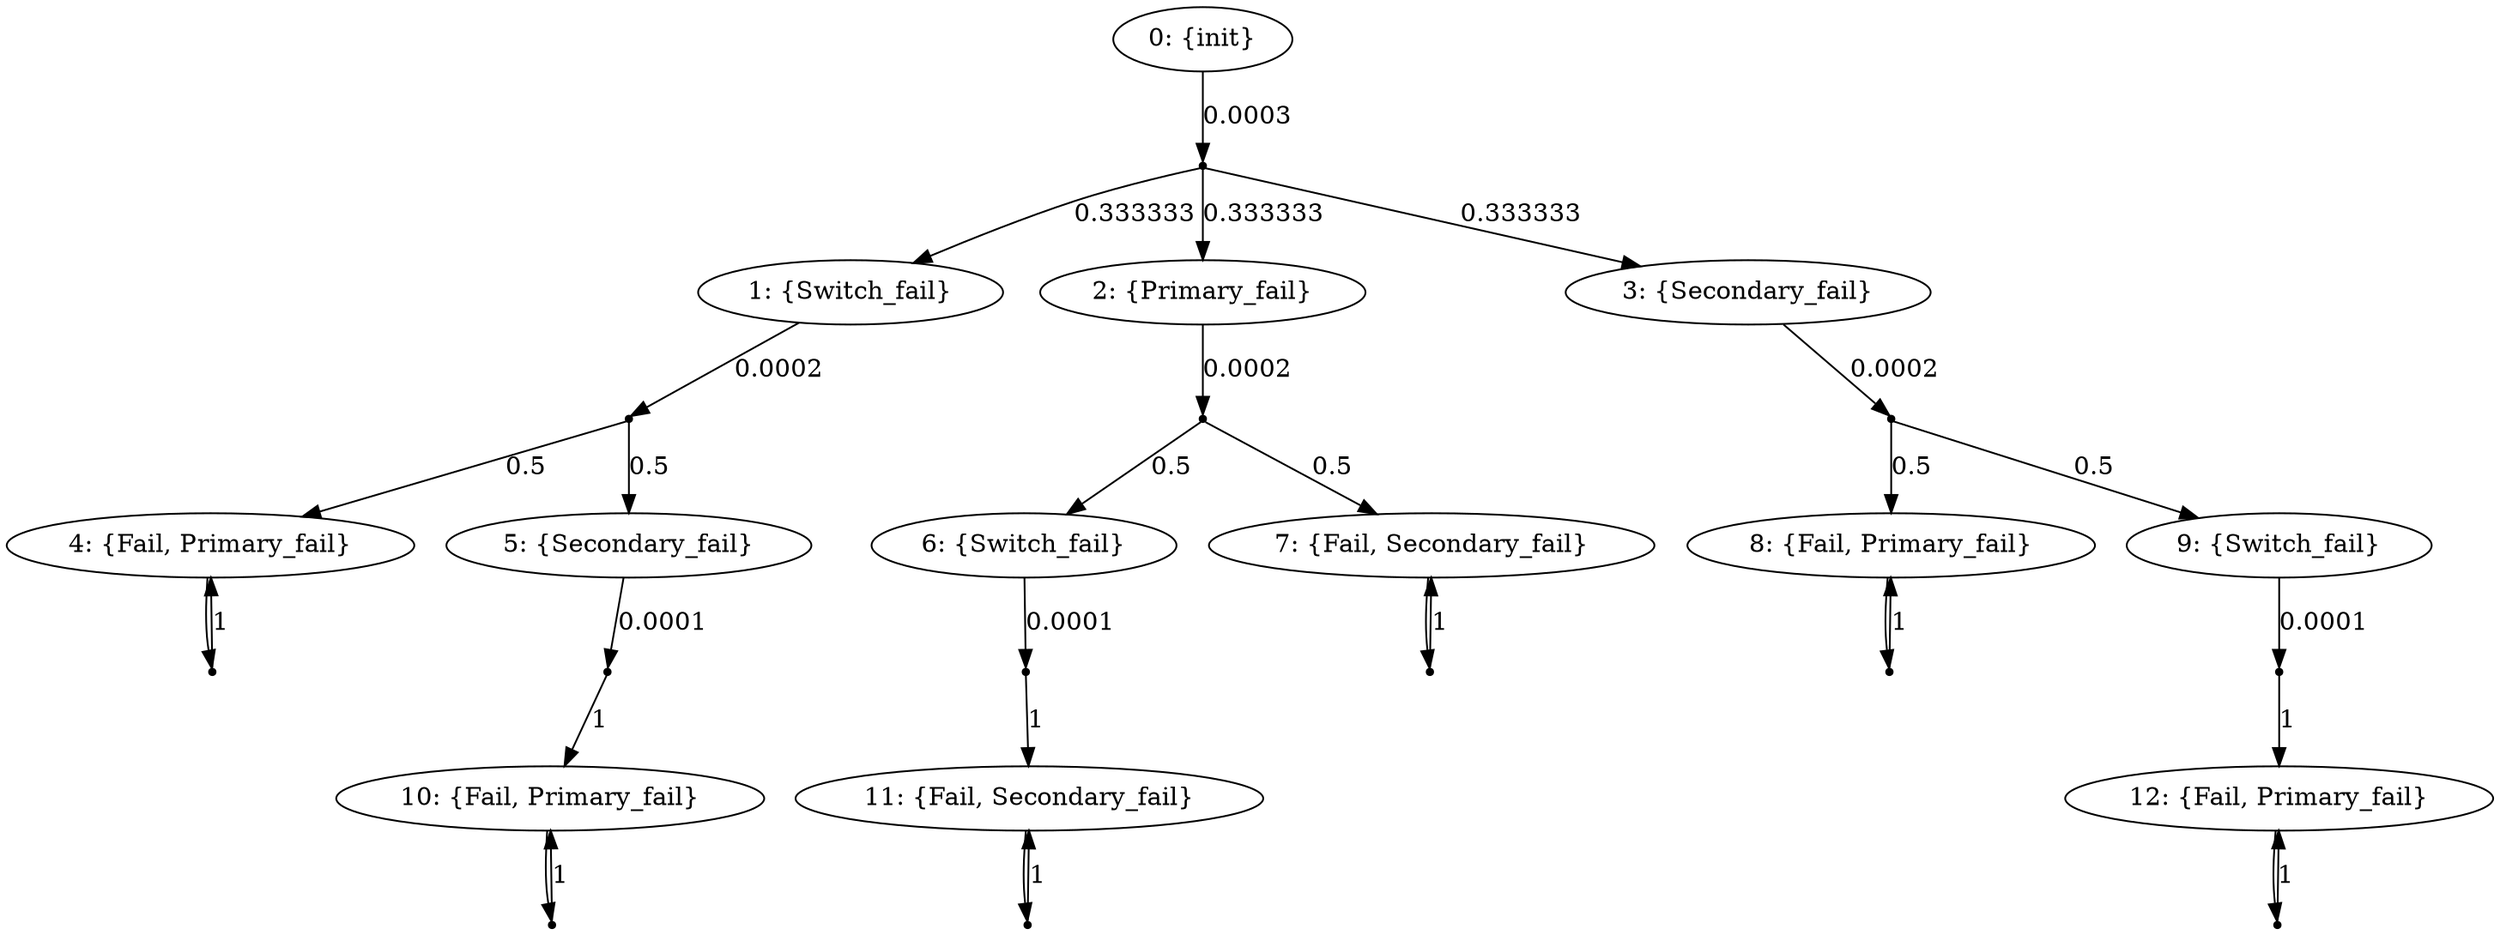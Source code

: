 digraph model {
	0 [ label = "0: {init}" ];
	1 [ label = "1: {Switch_fail}" ];
	2 [ label = "2: {Primary_fail}" ];
	3 [ label = "3: {Secondary_fail}" ];
	4 [ label = "4: {Fail, Primary_fail}" ];
	5 [ label = "5: {Secondary_fail}" ];
	6 [ label = "6: {Switch_fail}" ];
	7 [ label = "7: {Fail, Secondary_fail}" ];
	8 [ label = "8: {Fail, Primary_fail}" ];
	9 [ label = "9: {Switch_fail}" ];
	10 [ label = "10: {Fail, Primary_fail}" ];
	11 [ label = "11: {Fail, Secondary_fail}" ];
	12 [ label = "12: {Fail, Primary_fail}" ];
	"0c0" [shape = "point"];
	0 -> "0c0" [ label = "0.0003"]
;
	"0c0" -> 1 [ label= "0.333333" ];
	"0c0" -> 2 [ label= "0.333333" ];
	"0c0" -> 3 [ label= "0.333333" ];
	"1c0" [shape = "point"];
	1 -> "1c0" [ label = "0.0002"]
;
	"1c0" -> 4 [ label= "0.5" ];
	"1c0" -> 5 [ label= "0.5" ];
	"2c0" [shape = "point"];
	2 -> "2c0" [ label = "0.0002"]
;
	"2c0" -> 6 [ label= "0.5" ];
	"2c0" -> 7 [ label= "0.5" ];
	"3c0" [shape = "point"];
	3 -> "3c0" [ label = "0.0002"]
;
	"3c0" -> 8 [ label= "0.5" ];
	"3c0" -> 9 [ label= "0.5" ];
	"4c0" [shape = "point"];
	4 -> "4c0";
	"4c0" -> 4 [ label= "1" ];
	"5c0" [shape = "point"];
	5 -> "5c0" [ label = "0.0001"]
;
	"5c0" -> 10 [ label= "1" ];
	"6c0" [shape = "point"];
	6 -> "6c0" [ label = "0.0001"]
;
	"6c0" -> 11 [ label= "1" ];
	"7c0" [shape = "point"];
	7 -> "7c0";
	"7c0" -> 7 [ label= "1" ];
	"8c0" [shape = "point"];
	8 -> "8c0";
	"8c0" -> 8 [ label= "1" ];
	"9c0" [shape = "point"];
	9 -> "9c0" [ label = "0.0001"]
;
	"9c0" -> 12 [ label= "1" ];
	"10c0" [shape = "point"];
	10 -> "10c0";
	"10c0" -> 10 [ label= "1" ];
	"11c0" [shape = "point"];
	11 -> "11c0";
	"11c0" -> 11 [ label= "1" ];
	"12c0" [shape = "point"];
	12 -> "12c0";
	"12c0" -> 12 [ label= "1" ];
}
